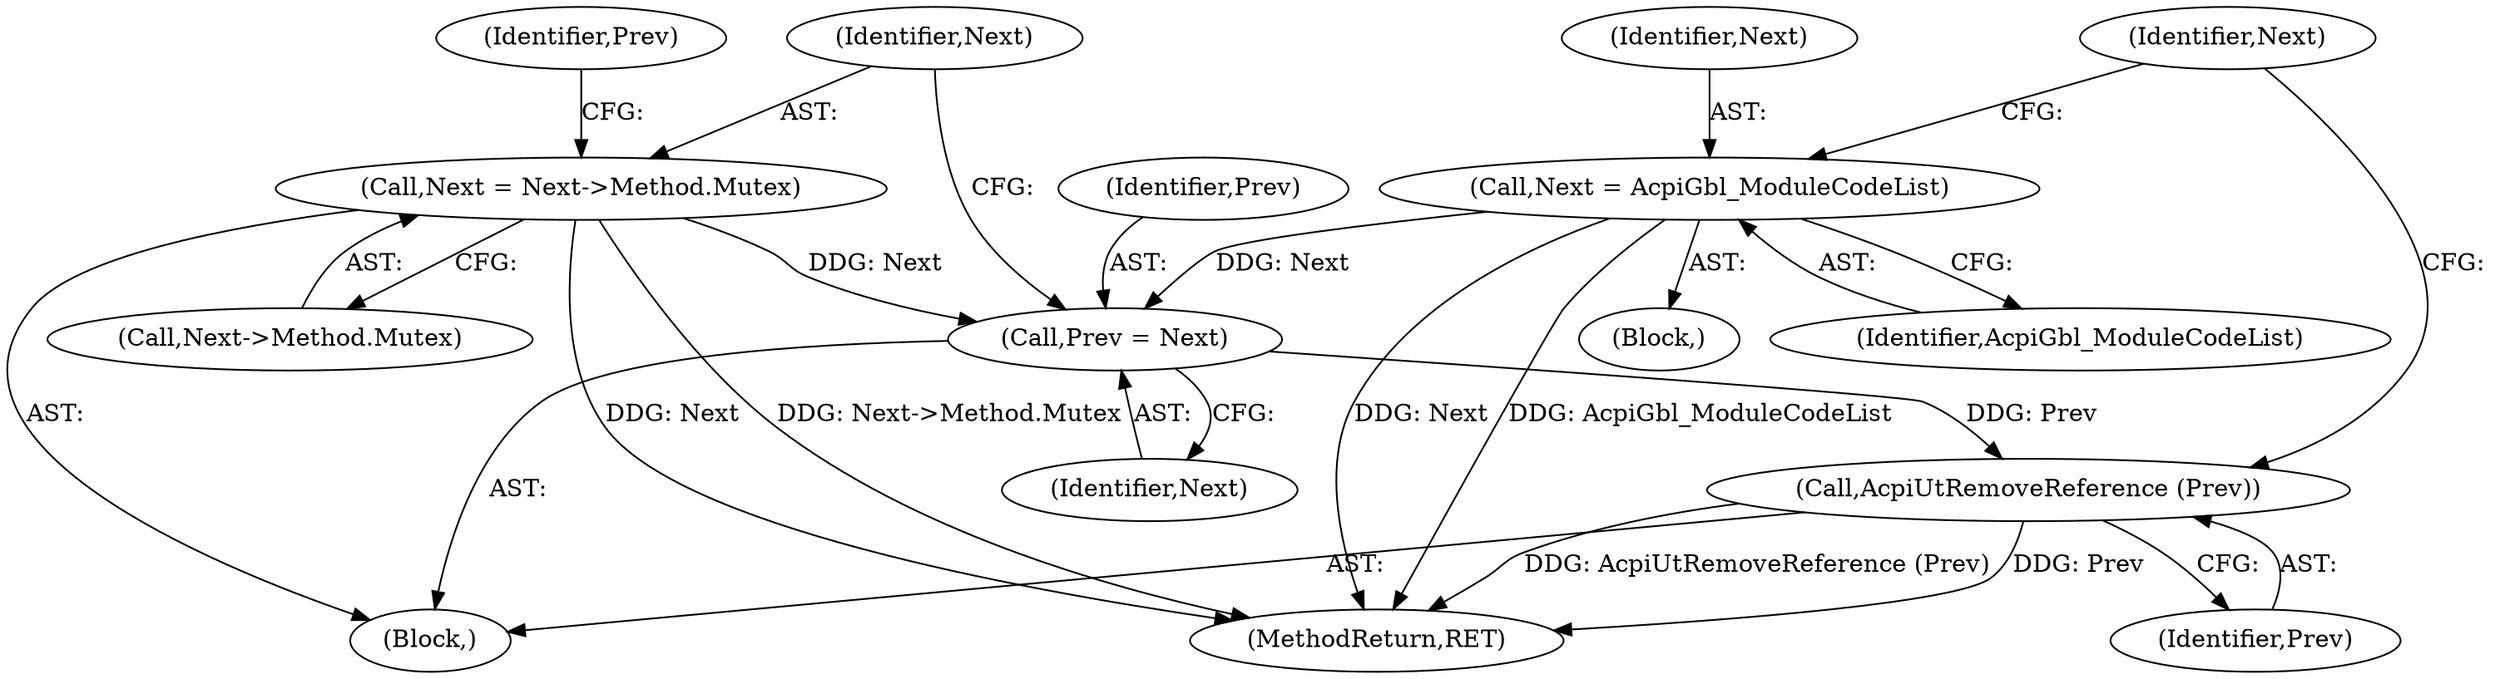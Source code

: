 digraph "0_linux_a23325b2e583556eae88ed3f764e457786bf4df6@API" {
"1000135" [label="(Call,AcpiUtRemoveReference (Prev))"];
"1000118" [label="(Call,Prev = Next)"];
"1000112" [label="(Call,Next = AcpiGbl_ModuleCodeList)"];
"1000121" [label="(Call,Next = Next->Method.Mutex)"];
"1000113" [label="(Identifier,Next)"];
"1000116" [label="(Identifier,Next)"];
"1000117" [label="(Block,)"];
"1000122" [label="(Identifier,Next)"];
"1000119" [label="(Identifier,Prev)"];
"1000135" [label="(Call,AcpiUtRemoveReference (Prev))"];
"1000114" [label="(Identifier,AcpiGbl_ModuleCodeList)"];
"1000159" [label="(MethodReturn,RET)"];
"1000121" [label="(Call,Next = Next->Method.Mutex)"];
"1000120" [label="(Identifier,Next)"];
"1000112" [label="(Call,Next = AcpiGbl_ModuleCodeList)"];
"1000106" [label="(Block,)"];
"1000123" [label="(Call,Next->Method.Mutex)"];
"1000131" [label="(Identifier,Prev)"];
"1000118" [label="(Call,Prev = Next)"];
"1000136" [label="(Identifier,Prev)"];
"1000135" -> "1000117"  [label="AST: "];
"1000135" -> "1000136"  [label="CFG: "];
"1000136" -> "1000135"  [label="AST: "];
"1000116" -> "1000135"  [label="CFG: "];
"1000135" -> "1000159"  [label="DDG: AcpiUtRemoveReference (Prev)"];
"1000135" -> "1000159"  [label="DDG: Prev"];
"1000118" -> "1000135"  [label="DDG: Prev"];
"1000118" -> "1000117"  [label="AST: "];
"1000118" -> "1000120"  [label="CFG: "];
"1000119" -> "1000118"  [label="AST: "];
"1000120" -> "1000118"  [label="AST: "];
"1000122" -> "1000118"  [label="CFG: "];
"1000112" -> "1000118"  [label="DDG: Next"];
"1000121" -> "1000118"  [label="DDG: Next"];
"1000112" -> "1000106"  [label="AST: "];
"1000112" -> "1000114"  [label="CFG: "];
"1000113" -> "1000112"  [label="AST: "];
"1000114" -> "1000112"  [label="AST: "];
"1000116" -> "1000112"  [label="CFG: "];
"1000112" -> "1000159"  [label="DDG: AcpiGbl_ModuleCodeList"];
"1000112" -> "1000159"  [label="DDG: Next"];
"1000121" -> "1000117"  [label="AST: "];
"1000121" -> "1000123"  [label="CFG: "];
"1000122" -> "1000121"  [label="AST: "];
"1000123" -> "1000121"  [label="AST: "];
"1000131" -> "1000121"  [label="CFG: "];
"1000121" -> "1000159"  [label="DDG: Next->Method.Mutex"];
"1000121" -> "1000159"  [label="DDG: Next"];
}

